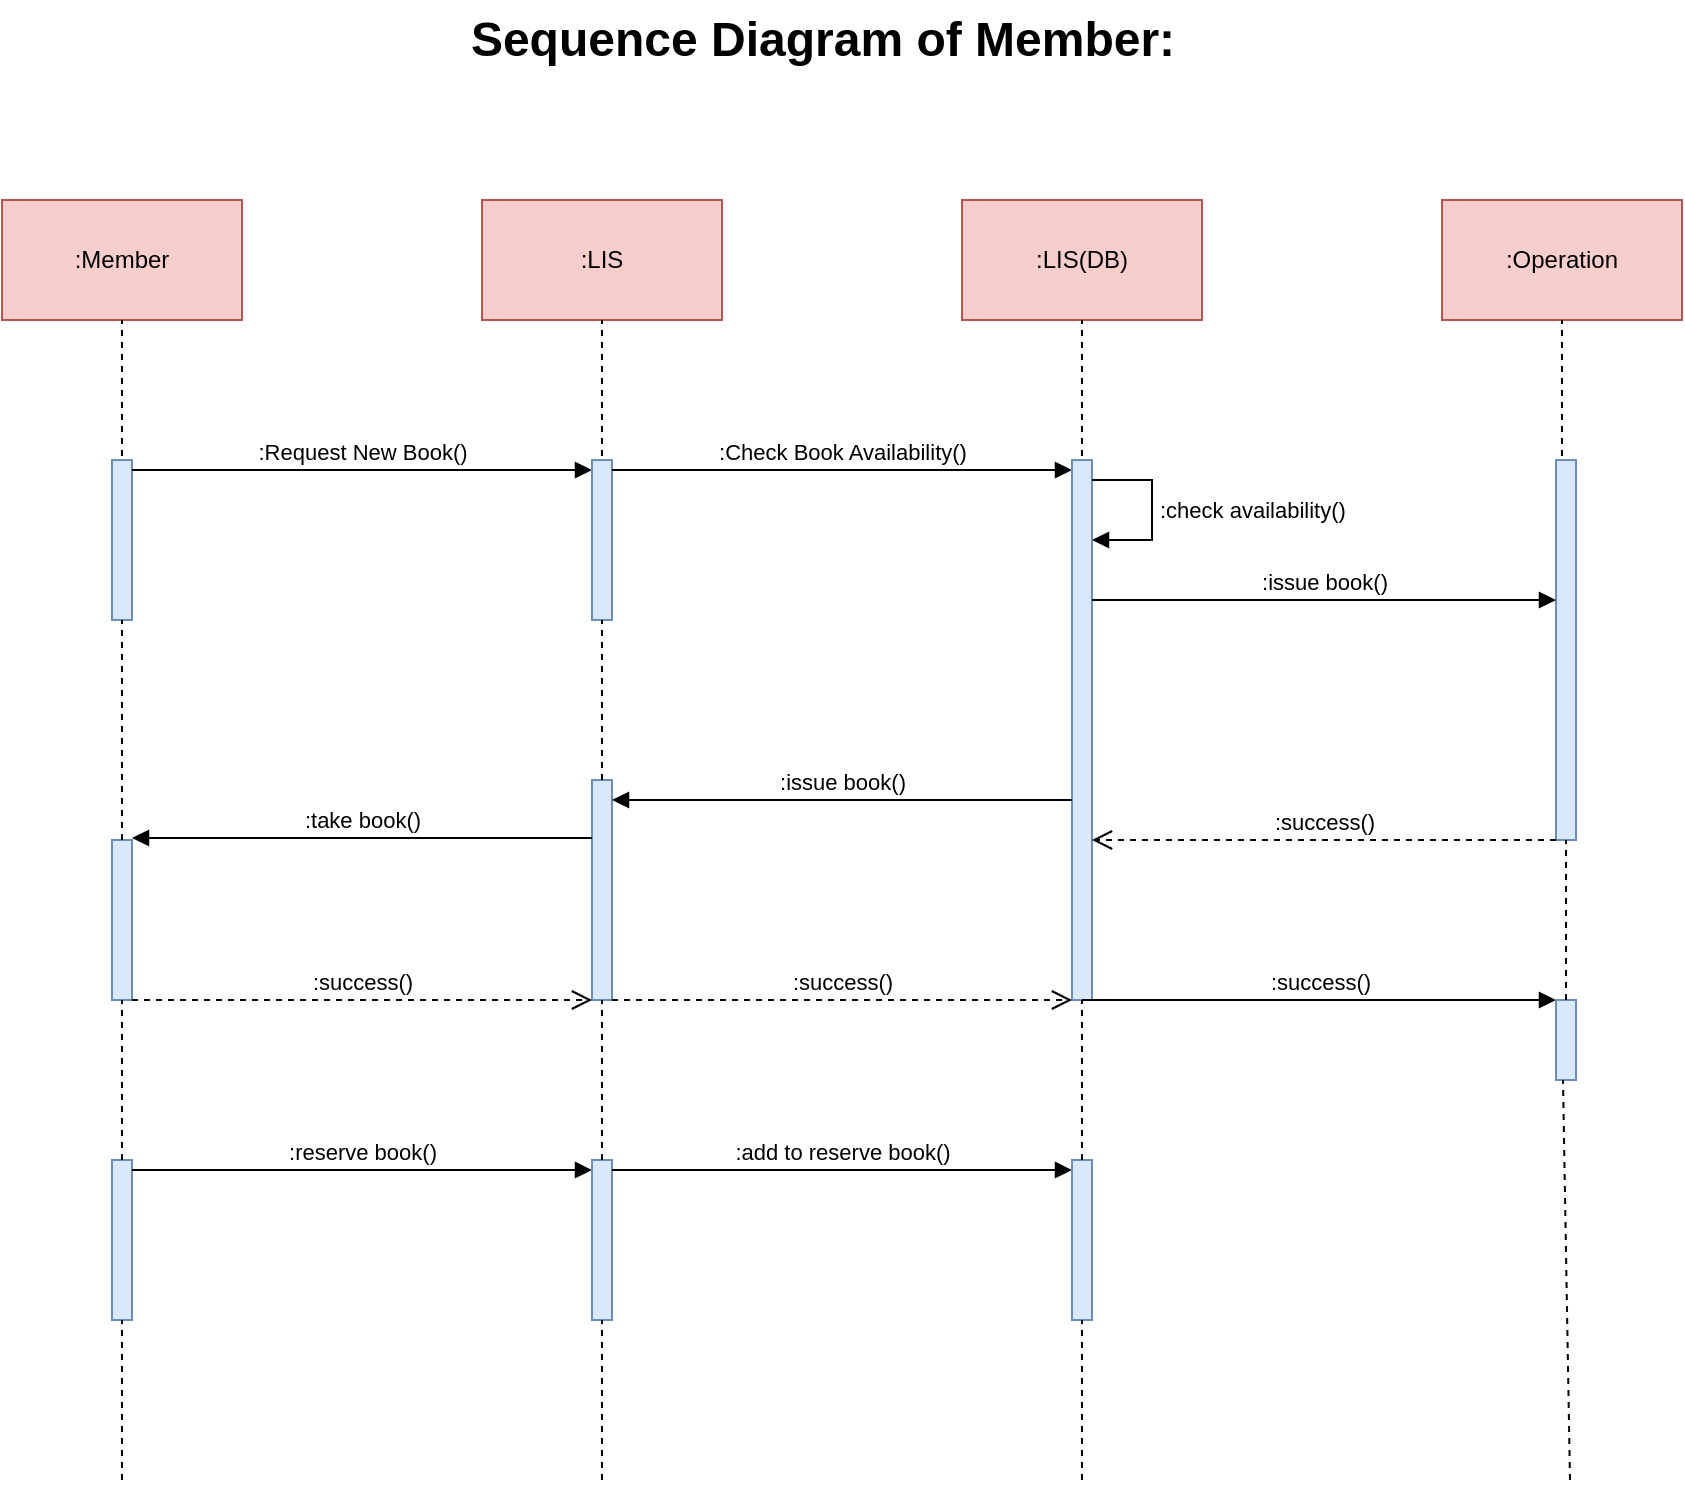 <mxfile version="23.1.2" type="device">
  <diagram name="Page-1" id="v97R5S5NDVxIrhBBM2u4">
    <mxGraphModel dx="1434" dy="780" grid="1" gridSize="10" guides="1" tooltips="1" connect="1" arrows="1" fold="1" page="1" pageScale="1" pageWidth="1169" pageHeight="1654" math="0" shadow="0">
      <root>
        <mxCell id="0" />
        <mxCell id="1" parent="0" />
        <mxCell id="ijWTkjUAjiuo9nxPpCkz-1" value=":Member" style="rounded=0;whiteSpace=wrap;html=1;fillColor=#f8cecc;strokeColor=#b85450;" vertex="1" parent="1">
          <mxGeometry x="230" y="140" width="120" height="60" as="geometry" />
        </mxCell>
        <mxCell id="ijWTkjUAjiuo9nxPpCkz-3" value=":LIS" style="rounded=0;whiteSpace=wrap;html=1;fillColor=#f8cecc;strokeColor=#b85450;" vertex="1" parent="1">
          <mxGeometry x="470" y="140" width="120" height="60" as="geometry" />
        </mxCell>
        <mxCell id="ijWTkjUAjiuo9nxPpCkz-4" value=":LIS(DB)" style="rounded=0;whiteSpace=wrap;html=1;fillColor=#f8cecc;strokeColor=#b85450;" vertex="1" parent="1">
          <mxGeometry x="710" y="140" width="120" height="60" as="geometry" />
        </mxCell>
        <mxCell id="ijWTkjUAjiuo9nxPpCkz-5" value=":Operation" style="rounded=0;whiteSpace=wrap;html=1;fillColor=#f8cecc;strokeColor=#b85450;" vertex="1" parent="1">
          <mxGeometry x="950" y="140" width="120" height="60" as="geometry" />
        </mxCell>
        <mxCell id="ijWTkjUAjiuo9nxPpCkz-6" value="" style="endArrow=none;dashed=1;html=1;rounded=0;entryX=0.5;entryY=1;entryDx=0;entryDy=0;entryPerimeter=0;" edge="1" parent="1" target="ijWTkjUAjiuo9nxPpCkz-1">
          <mxGeometry width="50" height="50" relative="1" as="geometry">
            <mxPoint x="290" y="280" as="sourcePoint" />
            <mxPoint x="290" y="205" as="targetPoint" />
          </mxGeometry>
        </mxCell>
        <mxCell id="ijWTkjUAjiuo9nxPpCkz-7" value="" style="endArrow=none;dashed=1;html=1;rounded=0;entryX=0.5;entryY=1;entryDx=0;entryDy=0;" edge="1" parent="1" target="ijWTkjUAjiuo9nxPpCkz-3">
          <mxGeometry width="50" height="50" relative="1" as="geometry">
            <mxPoint x="530" y="280" as="sourcePoint" />
            <mxPoint x="300" y="210" as="targetPoint" />
          </mxGeometry>
        </mxCell>
        <mxCell id="ijWTkjUAjiuo9nxPpCkz-8" value="" style="endArrow=none;dashed=1;html=1;rounded=0;entryX=0.5;entryY=1;entryDx=0;entryDy=0;" edge="1" parent="1" target="ijWTkjUAjiuo9nxPpCkz-4">
          <mxGeometry width="50" height="50" relative="1" as="geometry">
            <mxPoint x="770" y="280" as="sourcePoint" />
            <mxPoint x="540" y="210" as="targetPoint" />
          </mxGeometry>
        </mxCell>
        <mxCell id="ijWTkjUAjiuo9nxPpCkz-9" value="" style="endArrow=none;dashed=1;html=1;rounded=0;entryX=0.5;entryY=1;entryDx=0;entryDy=0;" edge="1" parent="1" target="ijWTkjUAjiuo9nxPpCkz-5">
          <mxGeometry width="50" height="50" relative="1" as="geometry">
            <mxPoint x="1010" y="280" as="sourcePoint" />
            <mxPoint x="780" y="210" as="targetPoint" />
          </mxGeometry>
        </mxCell>
        <mxCell id="ijWTkjUAjiuo9nxPpCkz-17" value="" style="html=1;points=[[0,0,0,0,5],[0,1,0,0,-5],[1,0,0,0,5],[1,1,0,0,-5]];perimeter=orthogonalPerimeter;outlineConnect=0;targetShapes=umlLifeline;portConstraint=eastwest;newEdgeStyle={&quot;curved&quot;:0,&quot;rounded&quot;:0};fillColor=#dae8fc;strokeColor=#6c8ebf;" vertex="1" parent="1">
          <mxGeometry x="285" y="270" width="10" height="80" as="geometry" />
        </mxCell>
        <mxCell id="ijWTkjUAjiuo9nxPpCkz-18" value=":Request New Book()" style="html=1;verticalAlign=bottom;endArrow=block;curved=0;rounded=0;exitX=1;exitY=0;exitDx=0;exitDy=5;exitPerimeter=0;entryX=0;entryY=0;entryDx=0;entryDy=5;entryPerimeter=0;" edge="1" target="ijWTkjUAjiuo9nxPpCkz-21" parent="1" source="ijWTkjUAjiuo9nxPpCkz-17">
          <mxGeometry relative="1" as="geometry">
            <mxPoint x="300" y="280" as="sourcePoint" />
            <mxPoint x="520" y="280" as="targetPoint" />
            <Array as="points" />
          </mxGeometry>
        </mxCell>
        <mxCell id="ijWTkjUAjiuo9nxPpCkz-21" value="" style="html=1;points=[[0,0,0,0,5],[0,1,0,0,-5],[1,0,0,0,5],[1,1,0,0,-5]];perimeter=orthogonalPerimeter;outlineConnect=0;targetShapes=umlLifeline;portConstraint=eastwest;newEdgeStyle={&quot;curved&quot;:0,&quot;rounded&quot;:0};fillColor=#dae8fc;strokeColor=#6c8ebf;" vertex="1" parent="1">
          <mxGeometry x="525" y="270" width="10" height="80" as="geometry" />
        </mxCell>
        <mxCell id="ijWTkjUAjiuo9nxPpCkz-22" value=":Check Book Availability()" style="html=1;verticalAlign=bottom;endArrow=block;curved=0;rounded=0;entryX=0;entryY=0;entryDx=0;entryDy=5;entryPerimeter=0;" edge="1" target="ijWTkjUAjiuo9nxPpCkz-25" parent="1" source="ijWTkjUAjiuo9nxPpCkz-21">
          <mxGeometry relative="1" as="geometry">
            <mxPoint x="770" y="275" as="targetPoint" />
          </mxGeometry>
        </mxCell>
        <mxCell id="ijWTkjUAjiuo9nxPpCkz-25" value="" style="html=1;points=[[0,0,0,0,5],[0,1,0,0,-5],[1,0,0,0,5],[1,1,0,0,-5]];perimeter=orthogonalPerimeter;outlineConnect=0;targetShapes=umlLifeline;portConstraint=eastwest;newEdgeStyle={&quot;curved&quot;:0,&quot;rounded&quot;:0};fillColor=#dae8fc;strokeColor=#6c8ebf;" vertex="1" parent="1">
          <mxGeometry x="765" y="270" width="10" height="270" as="geometry" />
        </mxCell>
        <mxCell id="ijWTkjUAjiuo9nxPpCkz-28" value="" style="html=1;points=[[0,0,0,0,5],[0,1,0,0,-5],[1,0,0,0,5],[1,1,0,0,-5]];perimeter=orthogonalPerimeter;outlineConnect=0;targetShapes=umlLifeline;portConstraint=eastwest;newEdgeStyle={&quot;curved&quot;:0,&quot;rounded&quot;:0};fillColor=#dae8fc;strokeColor=#6c8ebf;" vertex="1" parent="1">
          <mxGeometry x="1007" y="270" width="10" height="190" as="geometry" />
        </mxCell>
        <mxCell id="ijWTkjUAjiuo9nxPpCkz-29" value=":issue book()" style="html=1;verticalAlign=bottom;endArrow=block;curved=0;rounded=0;" edge="1" parent="1">
          <mxGeometry relative="1" as="geometry">
            <mxPoint x="775" y="340" as="sourcePoint" />
            <mxPoint x="1007" y="340" as="targetPoint" />
            <Array as="points">
              <mxPoint x="890" y="340" />
            </Array>
          </mxGeometry>
        </mxCell>
        <mxCell id="ijWTkjUAjiuo9nxPpCkz-30" value=":success()" style="html=1;verticalAlign=bottom;endArrow=open;dashed=1;endSize=8;curved=0;rounded=0;" edge="1" parent="1">
          <mxGeometry relative="1" as="geometry">
            <mxPoint x="775" y="460" as="targetPoint" />
            <mxPoint x="1007" y="460" as="sourcePoint" />
          </mxGeometry>
        </mxCell>
        <mxCell id="ijWTkjUAjiuo9nxPpCkz-33" value=":check availability()" style="html=1;align=left;spacingLeft=2;endArrow=block;rounded=0;edgeStyle=orthogonalEdgeStyle;curved=0;rounded=0;" edge="1" target="ijWTkjUAjiuo9nxPpCkz-25" parent="1">
          <mxGeometry relative="1" as="geometry">
            <mxPoint x="775" y="280" as="sourcePoint" />
            <Array as="points">
              <mxPoint x="805" y="280" />
              <mxPoint x="805" y="310" />
            </Array>
            <mxPoint x="780" y="310" as="targetPoint" />
          </mxGeometry>
        </mxCell>
        <mxCell id="ijWTkjUAjiuo9nxPpCkz-38" value="" style="html=1;points=[[0,0,0,0,5],[0,1,0,0,-5],[1,0,0,0,5],[1,1,0,0,-5]];perimeter=orthogonalPerimeter;outlineConnect=0;targetShapes=umlLifeline;portConstraint=eastwest;newEdgeStyle={&quot;curved&quot;:0,&quot;rounded&quot;:0};fillColor=#dae8fc;strokeColor=#6c8ebf;" vertex="1" parent="1">
          <mxGeometry x="525" y="430" width="10" height="110" as="geometry" />
        </mxCell>
        <mxCell id="ijWTkjUAjiuo9nxPpCkz-39" value=":issue book()" style="html=1;verticalAlign=bottom;endArrow=block;curved=0;rounded=0;entryX=1;entryY=0;entryDx=0;entryDy=5;" edge="1" parent="1">
          <mxGeometry relative="1" as="geometry">
            <mxPoint x="765" y="440" as="sourcePoint" />
            <mxPoint x="535" y="440" as="targetPoint" />
          </mxGeometry>
        </mxCell>
        <mxCell id="ijWTkjUAjiuo9nxPpCkz-40" value=":success()" style="html=1;verticalAlign=bottom;endArrow=open;dashed=1;endSize=8;curved=0;rounded=0;exitX=1;exitY=1;exitDx=0;exitDy=-5;entryX=0;entryY=1;entryDx=0;entryDy=-5;entryPerimeter=0;" edge="1" parent="1">
          <mxGeometry relative="1" as="geometry">
            <mxPoint x="765" y="540" as="targetPoint" />
            <mxPoint x="535" y="540" as="sourcePoint" />
          </mxGeometry>
        </mxCell>
        <mxCell id="ijWTkjUAjiuo9nxPpCkz-41" value="" style="endArrow=none;dashed=1;html=1;rounded=0;" edge="1" parent="1">
          <mxGeometry width="50" height="50" relative="1" as="geometry">
            <mxPoint x="530" y="430" as="sourcePoint" />
            <mxPoint x="530" y="350" as="targetPoint" />
          </mxGeometry>
        </mxCell>
        <mxCell id="ijWTkjUAjiuo9nxPpCkz-42" value="" style="html=1;points=[[0,0,0,0,5],[0,1,0,0,-5],[1,0,0,0,5],[1,1,0,0,-5]];perimeter=orthogonalPerimeter;outlineConnect=0;targetShapes=umlLifeline;portConstraint=eastwest;newEdgeStyle={&quot;curved&quot;:0,&quot;rounded&quot;:0};fillColor=#dae8fc;strokeColor=#6c8ebf;" vertex="1" parent="1">
          <mxGeometry x="285" y="460" width="10" height="80" as="geometry" />
        </mxCell>
        <mxCell id="ijWTkjUAjiuo9nxPpCkz-43" value=":take book()" style="html=1;verticalAlign=bottom;endArrow=block;curved=0;rounded=0;entryX=1;entryY=0;entryDx=0;entryDy=5;" edge="1" parent="1">
          <mxGeometry relative="1" as="geometry">
            <mxPoint x="525" y="459" as="sourcePoint" />
            <mxPoint x="295" y="459" as="targetPoint" />
          </mxGeometry>
        </mxCell>
        <mxCell id="ijWTkjUAjiuo9nxPpCkz-44" value=":success()" style="html=1;verticalAlign=bottom;endArrow=open;dashed=1;endSize=8;curved=0;rounded=0;exitX=1;exitY=1;exitDx=0;exitDy=-5;entryX=0;entryY=1;entryDx=0;entryDy=-5;entryPerimeter=0;" edge="1" parent="1">
          <mxGeometry relative="1" as="geometry">
            <mxPoint x="525" y="540" as="targetPoint" />
            <mxPoint x="295" y="540" as="sourcePoint" />
          </mxGeometry>
        </mxCell>
        <mxCell id="ijWTkjUAjiuo9nxPpCkz-45" value="" style="endArrow=none;dashed=1;html=1;rounded=0;" edge="1" parent="1" source="ijWTkjUAjiuo9nxPpCkz-42">
          <mxGeometry width="50" height="50" relative="1" as="geometry">
            <mxPoint x="290" y="440" as="sourcePoint" />
            <mxPoint x="290" y="350" as="targetPoint" />
          </mxGeometry>
        </mxCell>
        <mxCell id="ijWTkjUAjiuo9nxPpCkz-46" value="" style="html=1;points=[[0,0,0,0,5],[0,1,0,0,-5],[1,0,0,0,5],[1,1,0,0,-5]];perimeter=orthogonalPerimeter;outlineConnect=0;targetShapes=umlLifeline;portConstraint=eastwest;newEdgeStyle={&quot;curved&quot;:0,&quot;rounded&quot;:0};fillColor=#dae8fc;strokeColor=#6c8ebf;" vertex="1" parent="1">
          <mxGeometry x="285" y="620" width="10" height="80" as="geometry" />
        </mxCell>
        <mxCell id="ijWTkjUAjiuo9nxPpCkz-47" value=":reserve book()" style="html=1;verticalAlign=bottom;endArrow=block;curved=0;rounded=0;entryX=0;entryY=0;entryDx=0;entryDy=5;exitX=1;exitY=0;exitDx=0;exitDy=5;entryPerimeter=0;" edge="1" target="ijWTkjUAjiuo9nxPpCkz-49" parent="1" source="ijWTkjUAjiuo9nxPpCkz-46">
          <mxGeometry relative="1" as="geometry">
            <mxPoint x="365" y="625" as="targetPoint" />
          </mxGeometry>
        </mxCell>
        <mxCell id="ijWTkjUAjiuo9nxPpCkz-49" value="" style="html=1;points=[[0,0,0,0,5],[0,1,0,0,-5],[1,0,0,0,5],[1,1,0,0,-5]];perimeter=orthogonalPerimeter;outlineConnect=0;targetShapes=umlLifeline;portConstraint=eastwest;newEdgeStyle={&quot;curved&quot;:0,&quot;rounded&quot;:0};fillColor=#dae8fc;strokeColor=#6c8ebf;" vertex="1" parent="1">
          <mxGeometry x="525" y="620" width="10" height="80" as="geometry" />
        </mxCell>
        <mxCell id="ijWTkjUAjiuo9nxPpCkz-50" value=":add to reserve book()" style="html=1;verticalAlign=bottom;endArrow=block;curved=0;rounded=0;entryX=0;entryY=0;entryDx=0;entryDy=5;exitX=1;exitY=0;exitDx=0;exitDy=5;entryPerimeter=0;" edge="1" target="ijWTkjUAjiuo9nxPpCkz-52" parent="1" source="ijWTkjUAjiuo9nxPpCkz-49">
          <mxGeometry relative="1" as="geometry">
            <mxPoint x="605" y="625" as="targetPoint" />
          </mxGeometry>
        </mxCell>
        <mxCell id="ijWTkjUAjiuo9nxPpCkz-52" value="" style="html=1;points=[[0,0,0,0,5],[0,1,0,0,-5],[1,0,0,0,5],[1,1,0,0,-5]];perimeter=orthogonalPerimeter;outlineConnect=0;targetShapes=umlLifeline;portConstraint=eastwest;newEdgeStyle={&quot;curved&quot;:0,&quot;rounded&quot;:0};fillColor=#dae8fc;strokeColor=#6c8ebf;" vertex="1" parent="1">
          <mxGeometry x="765" y="620" width="10" height="80" as="geometry" />
        </mxCell>
        <mxCell id="ijWTkjUAjiuo9nxPpCkz-54" value=":success()" style="html=1;verticalAlign=bottom;endArrow=block;curved=0;rounded=0;exitX=0.5;exitY=1;exitDx=0;exitDy=0;exitPerimeter=0;" edge="1" parent="1" source="ijWTkjUAjiuo9nxPpCkz-25" target="ijWTkjUAjiuo9nxPpCkz-55">
          <mxGeometry width="80" relative="1" as="geometry">
            <mxPoint x="780" y="540" as="sourcePoint" />
            <mxPoint x="890" y="400" as="targetPoint" />
          </mxGeometry>
        </mxCell>
        <mxCell id="ijWTkjUAjiuo9nxPpCkz-55" value="" style="html=1;points=[[0,0,0,0,5],[0,1,0,0,-5],[1,0,0,0,5],[1,1,0,0,-5]];perimeter=orthogonalPerimeter;outlineConnect=0;targetShapes=umlLifeline;portConstraint=eastwest;newEdgeStyle={&quot;curved&quot;:0,&quot;rounded&quot;:0};fillColor=#dae8fc;strokeColor=#6c8ebf;" vertex="1" parent="1">
          <mxGeometry x="1007" y="540" width="10" height="40" as="geometry" />
        </mxCell>
        <mxCell id="ijWTkjUAjiuo9nxPpCkz-56" value="" style="endArrow=none;dashed=1;html=1;rounded=0;" edge="1" parent="1" source="ijWTkjUAjiuo9nxPpCkz-55" target="ijWTkjUAjiuo9nxPpCkz-28">
          <mxGeometry width="50" height="50" relative="1" as="geometry">
            <mxPoint x="830" y="430" as="sourcePoint" />
            <mxPoint x="880" y="380" as="targetPoint" />
          </mxGeometry>
        </mxCell>
        <mxCell id="ijWTkjUAjiuo9nxPpCkz-57" value="" style="endArrow=none;dashed=1;html=1;rounded=0;" edge="1" parent="1">
          <mxGeometry width="50" height="50" relative="1" as="geometry">
            <mxPoint x="1014" y="780" as="sourcePoint" />
            <mxPoint x="1010.5" y="580" as="targetPoint" />
          </mxGeometry>
        </mxCell>
        <mxCell id="ijWTkjUAjiuo9nxPpCkz-58" value="" style="endArrow=none;dashed=1;html=1;rounded=0;" edge="1" parent="1" source="ijWTkjUAjiuo9nxPpCkz-52" target="ijWTkjUAjiuo9nxPpCkz-25">
          <mxGeometry width="50" height="50" relative="1" as="geometry">
            <mxPoint x="830" y="430" as="sourcePoint" />
            <mxPoint x="880" y="380" as="targetPoint" />
          </mxGeometry>
        </mxCell>
        <mxCell id="ijWTkjUAjiuo9nxPpCkz-59" value="" style="endArrow=none;dashed=1;html=1;rounded=0;" edge="1" parent="1" source="ijWTkjUAjiuo9nxPpCkz-49" target="ijWTkjUAjiuo9nxPpCkz-38">
          <mxGeometry width="50" height="50" relative="1" as="geometry">
            <mxPoint x="830" y="430" as="sourcePoint" />
            <mxPoint x="880" y="380" as="targetPoint" />
          </mxGeometry>
        </mxCell>
        <mxCell id="ijWTkjUAjiuo9nxPpCkz-60" value="" style="endArrow=none;dashed=1;html=1;rounded=0;" edge="1" parent="1" source="ijWTkjUAjiuo9nxPpCkz-46" target="ijWTkjUAjiuo9nxPpCkz-42">
          <mxGeometry width="50" height="50" relative="1" as="geometry">
            <mxPoint x="830" y="430" as="sourcePoint" />
            <mxPoint x="880" y="380" as="targetPoint" />
          </mxGeometry>
        </mxCell>
        <mxCell id="ijWTkjUAjiuo9nxPpCkz-61" value="" style="endArrow=none;dashed=1;html=1;rounded=0;" edge="1" parent="1" target="ijWTkjUAjiuo9nxPpCkz-52">
          <mxGeometry width="50" height="50" relative="1" as="geometry">
            <mxPoint x="770" y="780" as="sourcePoint" />
            <mxPoint x="880" y="480" as="targetPoint" />
          </mxGeometry>
        </mxCell>
        <mxCell id="ijWTkjUAjiuo9nxPpCkz-63" value="" style="endArrow=none;dashed=1;html=1;rounded=0;" edge="1" parent="1" target="ijWTkjUAjiuo9nxPpCkz-49">
          <mxGeometry width="50" height="50" relative="1" as="geometry">
            <mxPoint x="530" y="780" as="sourcePoint" />
            <mxPoint x="880" y="480" as="targetPoint" />
          </mxGeometry>
        </mxCell>
        <mxCell id="ijWTkjUAjiuo9nxPpCkz-64" value="" style="endArrow=none;dashed=1;html=1;rounded=0;" edge="1" parent="1" target="ijWTkjUAjiuo9nxPpCkz-46">
          <mxGeometry width="50" height="50" relative="1" as="geometry">
            <mxPoint x="290" y="780" as="sourcePoint" />
            <mxPoint x="880" y="480" as="targetPoint" />
          </mxGeometry>
        </mxCell>
        <mxCell id="ijWTkjUAjiuo9nxPpCkz-66" value="Sequence Diagram of Member:" style="text;strokeColor=none;fillColor=none;html=1;fontSize=24;fontStyle=1;verticalAlign=middle;align=center;" vertex="1" parent="1">
          <mxGeometry x="590" y="40" width="100" height="40" as="geometry" />
        </mxCell>
      </root>
    </mxGraphModel>
  </diagram>
</mxfile>
